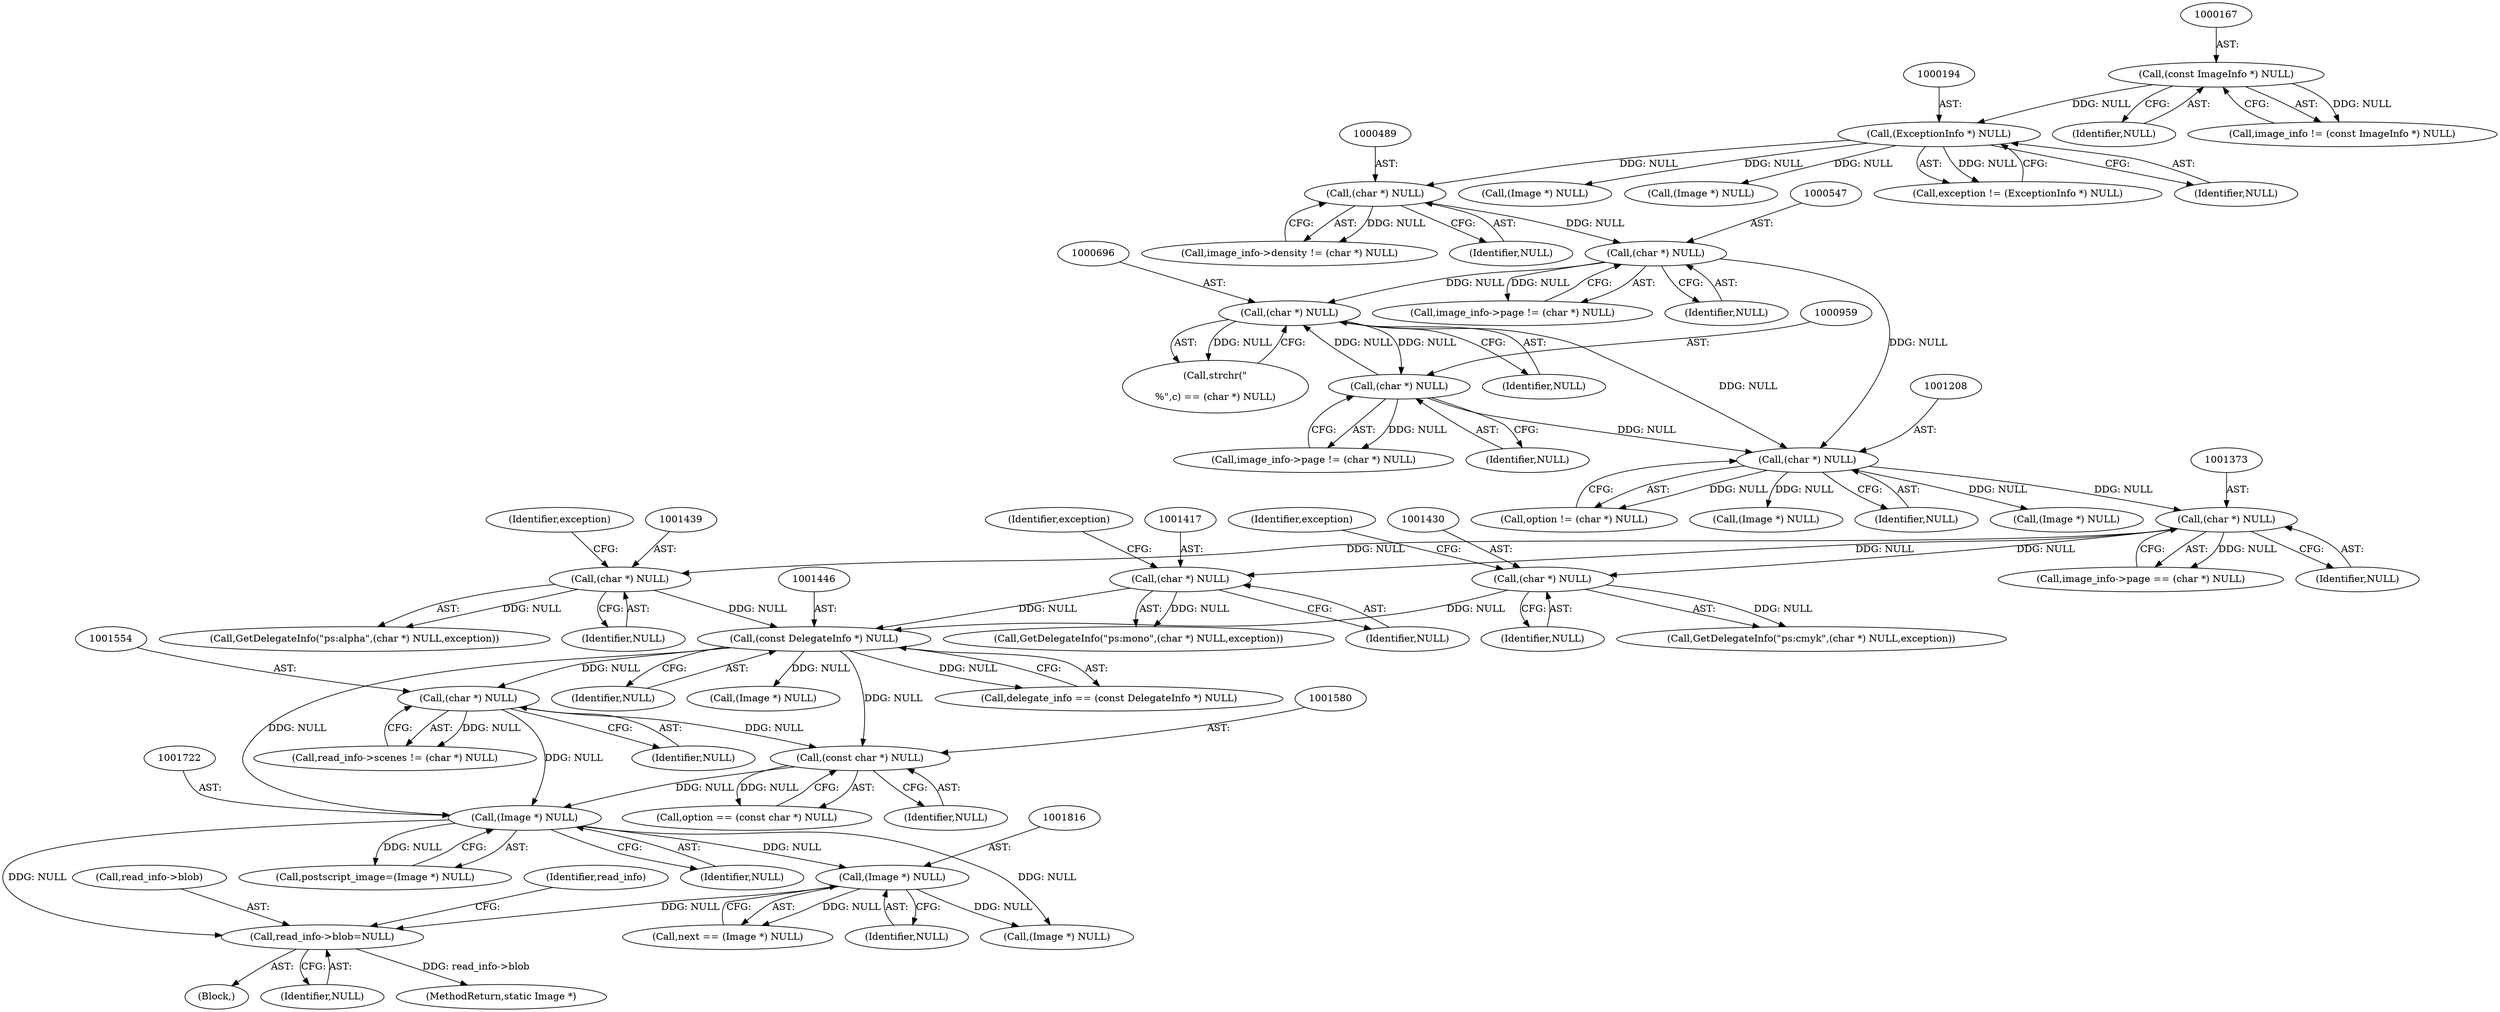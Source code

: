 digraph "0_ImageMagick6_35ccb468ee2dcbe8ce9cf1e2f1957acc27f54c34@API" {
"1001791" [label="(Call,read_info->blob=NULL)"];
"1001721" [label="(Call,(Image *) NULL)"];
"1001553" [label="(Call,(char *) NULL)"];
"1001445" [label="(Call,(const DelegateInfo *) NULL)"];
"1001438" [label="(Call,(char *) NULL)"];
"1001372" [label="(Call,(char *) NULL)"];
"1001207" [label="(Call,(char *) NULL)"];
"1000546" [label="(Call,(char *) NULL)"];
"1000488" [label="(Call,(char *) NULL)"];
"1000193" [label="(Call,(ExceptionInfo *) NULL)"];
"1000166" [label="(Call,(const ImageInfo *) NULL)"];
"1000695" [label="(Call,(char *) NULL)"];
"1000958" [label="(Call,(char *) NULL)"];
"1001416" [label="(Call,(char *) NULL)"];
"1001429" [label="(Call,(char *) NULL)"];
"1001579" [label="(Call,(const char *) NULL)"];
"1001815" [label="(Call,(Image *) NULL)"];
"1000251" [label="(Call,(Image *) NULL)"];
"1000954" [label="(Call,image_info->page != (char *) NULL)"];
"1001836" [label="(Call,(Image *) NULL)"];
"1000960" [label="(Identifier,NULL)"];
"1001436" [label="(Call,GetDelegateInfo(\"ps:alpha\",(char *) NULL,exception))"];
"1001207" [label="(Call,(char *) NULL)"];
"1001817" [label="(Identifier,NULL)"];
"1001259" [label="(Call,(Image *) NULL)"];
"1001441" [label="(Identifier,exception)"];
"1001372" [label="(Call,(char *) NULL)"];
"1000484" [label="(Call,image_info->density != (char *) NULL)"];
"1001429" [label="(Call,(char *) NULL)"];
"1001205" [label="(Call,option != (char *) NULL)"];
"1001349" [label="(Call,(Image *) NULL)"];
"1001447" [label="(Identifier,NULL)"];
"1001769" [label="(Block,)"];
"1001419" [label="(Identifier,exception)"];
"1001368" [label="(Call,image_info->page == (char *) NULL)"];
"1001416" [label="(Call,(char *) NULL)"];
"1001458" [label="(Call,(Image *) NULL)"];
"1001813" [label="(Call,next == (Image *) NULL)"];
"1000691" [label="(Call,strchr(\"\n\r%\",c) == (char *) NULL)"];
"1001577" [label="(Call,option == (const char *) NULL)"];
"1001795" [label="(Identifier,NULL)"];
"1001815" [label="(Call,(Image *) NULL)"];
"1000695" [label="(Call,(char *) NULL)"];
"1001579" [label="(Call,(const char *) NULL)"];
"1001555" [label="(Identifier,NULL)"];
"1001719" [label="(Call,postscript_image=(Image *) NULL)"];
"1000168" [label="(Identifier,NULL)"];
"1001209" [label="(Identifier,NULL)"];
"1001723" [label="(Identifier,NULL)"];
"1001438" [label="(Call,(char *) NULL)"];
"1000224" [label="(Call,(Image *) NULL)"];
"1001553" [label="(Call,(char *) NULL)"];
"1000164" [label="(Call,image_info != (const ImageInfo *) NULL)"];
"1001431" [label="(Identifier,NULL)"];
"1000958" [label="(Call,(char *) NULL)"];
"1001791" [label="(Call,read_info->blob=NULL)"];
"1000490" [label="(Identifier,NULL)"];
"1000542" [label="(Call,image_info->page != (char *) NULL)"];
"1001440" [label="(Identifier,NULL)"];
"1001374" [label="(Identifier,NULL)"];
"1000166" [label="(Call,(const ImageInfo *) NULL)"];
"1001432" [label="(Identifier,exception)"];
"1001798" [label="(Identifier,read_info)"];
"1001792" [label="(Call,read_info->blob)"];
"1001549" [label="(Call,read_info->scenes != (char *) NULL)"];
"1001443" [label="(Call,delegate_info == (const DelegateInfo *) NULL)"];
"1000488" [label="(Call,(char *) NULL)"];
"1000191" [label="(Call,exception != (ExceptionInfo *) NULL)"];
"1000546" [label="(Call,(char *) NULL)"];
"1001414" [label="(Call,GetDelegateInfo(\"ps:mono\",(char *) NULL,exception))"];
"1001721" [label="(Call,(Image *) NULL)"];
"1000195" [label="(Identifier,NULL)"];
"1000697" [label="(Identifier,NULL)"];
"1001581" [label="(Identifier,NULL)"];
"1001418" [label="(Identifier,NULL)"];
"1001445" [label="(Call,(const DelegateInfo *) NULL)"];
"1001427" [label="(Call,GetDelegateInfo(\"ps:cmyk\",(char *) NULL,exception))"];
"1000193" [label="(Call,(ExceptionInfo *) NULL)"];
"1002380" [label="(MethodReturn,static Image *)"];
"1000548" [label="(Identifier,NULL)"];
"1001791" -> "1001769"  [label="AST: "];
"1001791" -> "1001795"  [label="CFG: "];
"1001792" -> "1001791"  [label="AST: "];
"1001795" -> "1001791"  [label="AST: "];
"1001798" -> "1001791"  [label="CFG: "];
"1001791" -> "1002380"  [label="DDG: read_info->blob"];
"1001721" -> "1001791"  [label="DDG: NULL"];
"1001815" -> "1001791"  [label="DDG: NULL"];
"1001721" -> "1001719"  [label="AST: "];
"1001721" -> "1001723"  [label="CFG: "];
"1001722" -> "1001721"  [label="AST: "];
"1001723" -> "1001721"  [label="AST: "];
"1001719" -> "1001721"  [label="CFG: "];
"1001721" -> "1001719"  [label="DDG: NULL"];
"1001553" -> "1001721"  [label="DDG: NULL"];
"1001445" -> "1001721"  [label="DDG: NULL"];
"1001579" -> "1001721"  [label="DDG: NULL"];
"1001721" -> "1001815"  [label="DDG: NULL"];
"1001721" -> "1001836"  [label="DDG: NULL"];
"1001553" -> "1001549"  [label="AST: "];
"1001553" -> "1001555"  [label="CFG: "];
"1001554" -> "1001553"  [label="AST: "];
"1001555" -> "1001553"  [label="AST: "];
"1001549" -> "1001553"  [label="CFG: "];
"1001553" -> "1001549"  [label="DDG: NULL"];
"1001445" -> "1001553"  [label="DDG: NULL"];
"1001553" -> "1001579"  [label="DDG: NULL"];
"1001445" -> "1001443"  [label="AST: "];
"1001445" -> "1001447"  [label="CFG: "];
"1001446" -> "1001445"  [label="AST: "];
"1001447" -> "1001445"  [label="AST: "];
"1001443" -> "1001445"  [label="CFG: "];
"1001445" -> "1001443"  [label="DDG: NULL"];
"1001438" -> "1001445"  [label="DDG: NULL"];
"1001416" -> "1001445"  [label="DDG: NULL"];
"1001429" -> "1001445"  [label="DDG: NULL"];
"1001445" -> "1001458"  [label="DDG: NULL"];
"1001445" -> "1001579"  [label="DDG: NULL"];
"1001438" -> "1001436"  [label="AST: "];
"1001438" -> "1001440"  [label="CFG: "];
"1001439" -> "1001438"  [label="AST: "];
"1001440" -> "1001438"  [label="AST: "];
"1001441" -> "1001438"  [label="CFG: "];
"1001438" -> "1001436"  [label="DDG: NULL"];
"1001372" -> "1001438"  [label="DDG: NULL"];
"1001372" -> "1001368"  [label="AST: "];
"1001372" -> "1001374"  [label="CFG: "];
"1001373" -> "1001372"  [label="AST: "];
"1001374" -> "1001372"  [label="AST: "];
"1001368" -> "1001372"  [label="CFG: "];
"1001372" -> "1001368"  [label="DDG: NULL"];
"1001207" -> "1001372"  [label="DDG: NULL"];
"1001372" -> "1001416"  [label="DDG: NULL"];
"1001372" -> "1001429"  [label="DDG: NULL"];
"1001207" -> "1001205"  [label="AST: "];
"1001207" -> "1001209"  [label="CFG: "];
"1001208" -> "1001207"  [label="AST: "];
"1001209" -> "1001207"  [label="AST: "];
"1001205" -> "1001207"  [label="CFG: "];
"1001207" -> "1001205"  [label="DDG: NULL"];
"1000546" -> "1001207"  [label="DDG: NULL"];
"1000695" -> "1001207"  [label="DDG: NULL"];
"1000958" -> "1001207"  [label="DDG: NULL"];
"1001207" -> "1001259"  [label="DDG: NULL"];
"1001207" -> "1001349"  [label="DDG: NULL"];
"1000546" -> "1000542"  [label="AST: "];
"1000546" -> "1000548"  [label="CFG: "];
"1000547" -> "1000546"  [label="AST: "];
"1000548" -> "1000546"  [label="AST: "];
"1000542" -> "1000546"  [label="CFG: "];
"1000546" -> "1000542"  [label="DDG: NULL"];
"1000488" -> "1000546"  [label="DDG: NULL"];
"1000546" -> "1000695"  [label="DDG: NULL"];
"1000488" -> "1000484"  [label="AST: "];
"1000488" -> "1000490"  [label="CFG: "];
"1000489" -> "1000488"  [label="AST: "];
"1000490" -> "1000488"  [label="AST: "];
"1000484" -> "1000488"  [label="CFG: "];
"1000488" -> "1000484"  [label="DDG: NULL"];
"1000193" -> "1000488"  [label="DDG: NULL"];
"1000193" -> "1000191"  [label="AST: "];
"1000193" -> "1000195"  [label="CFG: "];
"1000194" -> "1000193"  [label="AST: "];
"1000195" -> "1000193"  [label="AST: "];
"1000191" -> "1000193"  [label="CFG: "];
"1000193" -> "1000191"  [label="DDG: NULL"];
"1000166" -> "1000193"  [label="DDG: NULL"];
"1000193" -> "1000224"  [label="DDG: NULL"];
"1000193" -> "1000251"  [label="DDG: NULL"];
"1000166" -> "1000164"  [label="AST: "];
"1000166" -> "1000168"  [label="CFG: "];
"1000167" -> "1000166"  [label="AST: "];
"1000168" -> "1000166"  [label="AST: "];
"1000164" -> "1000166"  [label="CFG: "];
"1000166" -> "1000164"  [label="DDG: NULL"];
"1000695" -> "1000691"  [label="AST: "];
"1000695" -> "1000697"  [label="CFG: "];
"1000696" -> "1000695"  [label="AST: "];
"1000697" -> "1000695"  [label="AST: "];
"1000691" -> "1000695"  [label="CFG: "];
"1000695" -> "1000691"  [label="DDG: NULL"];
"1000958" -> "1000695"  [label="DDG: NULL"];
"1000695" -> "1000958"  [label="DDG: NULL"];
"1000958" -> "1000954"  [label="AST: "];
"1000958" -> "1000960"  [label="CFG: "];
"1000959" -> "1000958"  [label="AST: "];
"1000960" -> "1000958"  [label="AST: "];
"1000954" -> "1000958"  [label="CFG: "];
"1000958" -> "1000954"  [label="DDG: NULL"];
"1001416" -> "1001414"  [label="AST: "];
"1001416" -> "1001418"  [label="CFG: "];
"1001417" -> "1001416"  [label="AST: "];
"1001418" -> "1001416"  [label="AST: "];
"1001419" -> "1001416"  [label="CFG: "];
"1001416" -> "1001414"  [label="DDG: NULL"];
"1001429" -> "1001427"  [label="AST: "];
"1001429" -> "1001431"  [label="CFG: "];
"1001430" -> "1001429"  [label="AST: "];
"1001431" -> "1001429"  [label="AST: "];
"1001432" -> "1001429"  [label="CFG: "];
"1001429" -> "1001427"  [label="DDG: NULL"];
"1001579" -> "1001577"  [label="AST: "];
"1001579" -> "1001581"  [label="CFG: "];
"1001580" -> "1001579"  [label="AST: "];
"1001581" -> "1001579"  [label="AST: "];
"1001577" -> "1001579"  [label="CFG: "];
"1001579" -> "1001577"  [label="DDG: NULL"];
"1001815" -> "1001813"  [label="AST: "];
"1001815" -> "1001817"  [label="CFG: "];
"1001816" -> "1001815"  [label="AST: "];
"1001817" -> "1001815"  [label="AST: "];
"1001813" -> "1001815"  [label="CFG: "];
"1001815" -> "1001813"  [label="DDG: NULL"];
"1001815" -> "1001836"  [label="DDG: NULL"];
}
